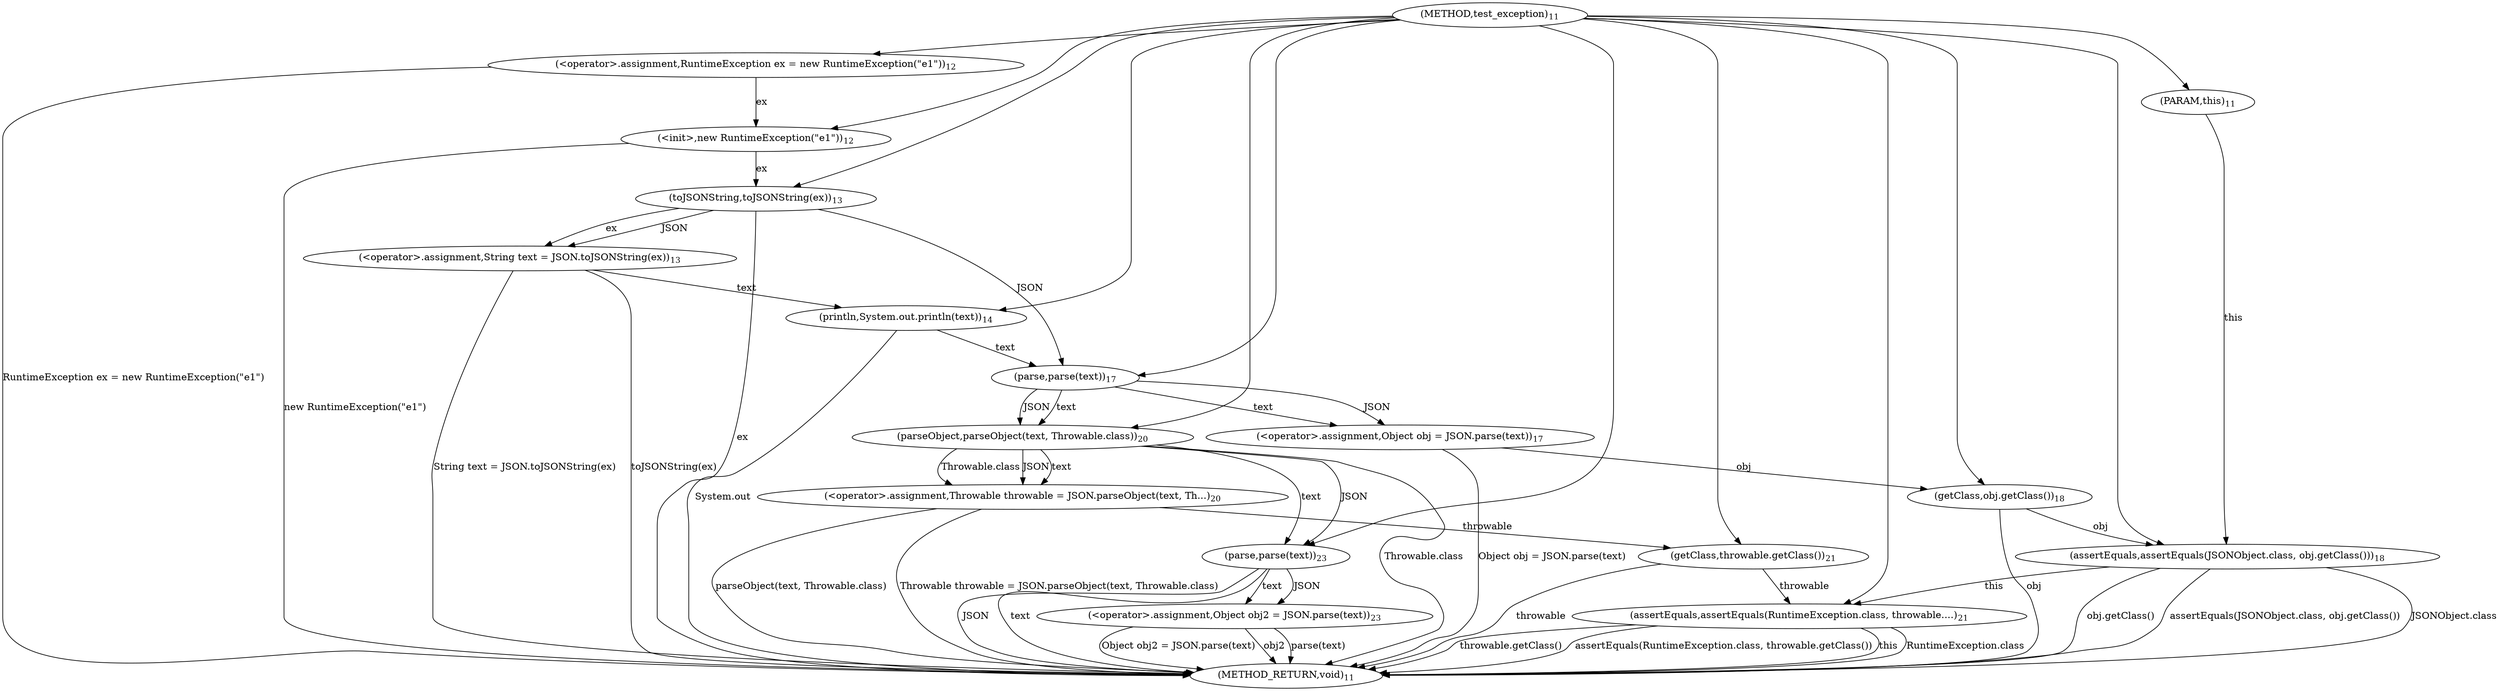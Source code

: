 digraph "test_exception" {  
"10" [label = <(METHOD,test_exception)<SUB>11</SUB>> ]
"65" [label = <(METHOD_RETURN,void)<SUB>11</SUB>> ]
"4" [label = <(PARAM,this)<SUB>11</SUB>> ]
"13" [label = <(&lt;operator&gt;.assignment,RuntimeException ex = new RuntimeException(&quot;e1&quot;))<SUB>12</SUB>> ]
"16" [label = <(&lt;init&gt;,new RuntimeException(&quot;e1&quot;))<SUB>12</SUB>> ]
"20" [label = <(&lt;operator&gt;.assignment,String text = JSON.toJSONString(ex))<SUB>13</SUB>> ]
"25" [label = <(println,System.out.println(text))<SUB>14</SUB>> ]
"31" [label = <(&lt;operator&gt;.assignment,Object obj = JSON.parse(text))<SUB>17</SUB>> ]
"36" [label = <(assertEquals,assertEquals(JSONObject.class, obj.getClass()))<SUB>18</SUB>> ]
"43" [label = <(&lt;operator&gt;.assignment,Throwable throwable = JSON.parseObject(text, Th...)<SUB>20</SUB>> ]
"51" [label = <(assertEquals,assertEquals(RuntimeException.class, throwable....)<SUB>21</SUB>> ]
"58" [label = <(&lt;operator&gt;.assignment,Object obj2 = JSON.parse(text))<SUB>23</SUB>> ]
"13" [label = <(&lt;operator&gt;.assignment,RuntimeException ex = new RuntimeException(&quot;e1&quot;))<SUB>12</SUB>> ]
"13" [label = <(&lt;operator&gt;.assignment,RuntimeException ex = new RuntimeException(&quot;e1&quot;))<SUB>12</SUB>> ]
"16" [label = <(&lt;init&gt;,new RuntimeException(&quot;e1&quot;))<SUB>12</SUB>> ]
"16" [label = <(&lt;init&gt;,new RuntimeException(&quot;e1&quot;))<SUB>12</SUB>> ]
"20" [label = <(&lt;operator&gt;.assignment,String text = JSON.toJSONString(ex))<SUB>13</SUB>> ]
"20" [label = <(&lt;operator&gt;.assignment,String text = JSON.toJSONString(ex))<SUB>13</SUB>> ]
"25" [label = <(println,System.out.println(text))<SUB>14</SUB>> ]
"25" [label = <(println,System.out.println(text))<SUB>14</SUB>> ]
"31" [label = <(&lt;operator&gt;.assignment,Object obj = JSON.parse(text))<SUB>17</SUB>> ]
"31" [label = <(&lt;operator&gt;.assignment,Object obj = JSON.parse(text))<SUB>17</SUB>> ]
"36" [label = <(assertEquals,assertEquals(JSONObject.class, obj.getClass()))<SUB>18</SUB>> ]
"36" [label = <(assertEquals,assertEquals(JSONObject.class, obj.getClass()))<SUB>18</SUB>> ]
"36" [label = <(assertEquals,assertEquals(JSONObject.class, obj.getClass()))<SUB>18</SUB>> ]
"43" [label = <(&lt;operator&gt;.assignment,Throwable throwable = JSON.parseObject(text, Th...)<SUB>20</SUB>> ]
"43" [label = <(&lt;operator&gt;.assignment,Throwable throwable = JSON.parseObject(text, Th...)<SUB>20</SUB>> ]
"51" [label = <(assertEquals,assertEquals(RuntimeException.class, throwable....)<SUB>21</SUB>> ]
"51" [label = <(assertEquals,assertEquals(RuntimeException.class, throwable....)<SUB>21</SUB>> ]
"51" [label = <(assertEquals,assertEquals(RuntimeException.class, throwable....)<SUB>21</SUB>> ]
"58" [label = <(&lt;operator&gt;.assignment,Object obj2 = JSON.parse(text))<SUB>23</SUB>> ]
"58" [label = <(&lt;operator&gt;.assignment,Object obj2 = JSON.parse(text))<SUB>23</SUB>> ]
"22" [label = <(toJSONString,toJSONString(ex))<SUB>13</SUB>> ]
"22" [label = <(toJSONString,toJSONString(ex))<SUB>13</SUB>> ]
"33" [label = <(parse,parse(text))<SUB>17</SUB>> ]
"33" [label = <(parse,parse(text))<SUB>17</SUB>> ]
"40" [label = <(getClass,obj.getClass())<SUB>18</SUB>> ]
"45" [label = <(parseObject,parseObject(text, Throwable.class))<SUB>20</SUB>> ]
"45" [label = <(parseObject,parseObject(text, Throwable.class))<SUB>20</SUB>> ]
"45" [label = <(parseObject,parseObject(text, Throwable.class))<SUB>20</SUB>> ]
"55" [label = <(getClass,throwable.getClass())<SUB>21</SUB>> ]
"60" [label = <(parse,parse(text))<SUB>23</SUB>> ]
"60" [label = <(parse,parse(text))<SUB>23</SUB>> ]
  "13" -> "65"  [ label = "RuntimeException ex = new RuntimeException(&quot;e1&quot;)"] 
  "16" -> "65"  [ label = "new RuntimeException(&quot;e1&quot;)"] 
  "22" -> "65"  [ label = "ex"] 
  "20" -> "65"  [ label = "toJSONString(ex)"] 
  "20" -> "65"  [ label = "String text = JSON.toJSONString(ex)"] 
  "25" -> "65"  [ label = "System.out"] 
  "31" -> "65"  [ label = "Object obj = JSON.parse(text)"] 
  "36" -> "65"  [ label = "JSONObject.class"] 
  "40" -> "65"  [ label = "obj"] 
  "36" -> "65"  [ label = "obj.getClass()"] 
  "36" -> "65"  [ label = "assertEquals(JSONObject.class, obj.getClass())"] 
  "45" -> "65"  [ label = "Throwable.class"] 
  "43" -> "65"  [ label = "parseObject(text, Throwable.class)"] 
  "43" -> "65"  [ label = "Throwable throwable = JSON.parseObject(text, Throwable.class)"] 
  "51" -> "65"  [ label = "this"] 
  "51" -> "65"  [ label = "RuntimeException.class"] 
  "55" -> "65"  [ label = "throwable"] 
  "51" -> "65"  [ label = "throwable.getClass()"] 
  "51" -> "65"  [ label = "assertEquals(RuntimeException.class, throwable.getClass())"] 
  "58" -> "65"  [ label = "obj2"] 
  "60" -> "65"  [ label = "JSON"] 
  "60" -> "65"  [ label = "text"] 
  "58" -> "65"  [ label = "parse(text)"] 
  "58" -> "65"  [ label = "Object obj2 = JSON.parse(text)"] 
  "10" -> "4" 
  "10" -> "13" 
  "22" -> "20"  [ label = "JSON"] 
  "22" -> "20"  [ label = "ex"] 
  "33" -> "31"  [ label = "JSON"] 
  "33" -> "31"  [ label = "text"] 
  "45" -> "43"  [ label = "JSON"] 
  "45" -> "43"  [ label = "text"] 
  "45" -> "43"  [ label = "Throwable.class"] 
  "60" -> "58"  [ label = "JSON"] 
  "60" -> "58"  [ label = "text"] 
  "13" -> "16"  [ label = "ex"] 
  "10" -> "16" 
  "20" -> "25"  [ label = "text"] 
  "10" -> "25" 
  "4" -> "36"  [ label = "this"] 
  "10" -> "36" 
  "40" -> "36"  [ label = "obj"] 
  "36" -> "51"  [ label = "this"] 
  "10" -> "51" 
  "55" -> "51"  [ label = "throwable"] 
  "10" -> "22" 
  "16" -> "22"  [ label = "ex"] 
  "22" -> "33"  [ label = "JSON"] 
  "10" -> "33" 
  "25" -> "33"  [ label = "text"] 
  "31" -> "40"  [ label = "obj"] 
  "10" -> "40" 
  "33" -> "45"  [ label = "JSON"] 
  "10" -> "45" 
  "33" -> "45"  [ label = "text"] 
  "43" -> "55"  [ label = "throwable"] 
  "10" -> "55" 
  "45" -> "60"  [ label = "JSON"] 
  "10" -> "60" 
  "45" -> "60"  [ label = "text"] 
}
